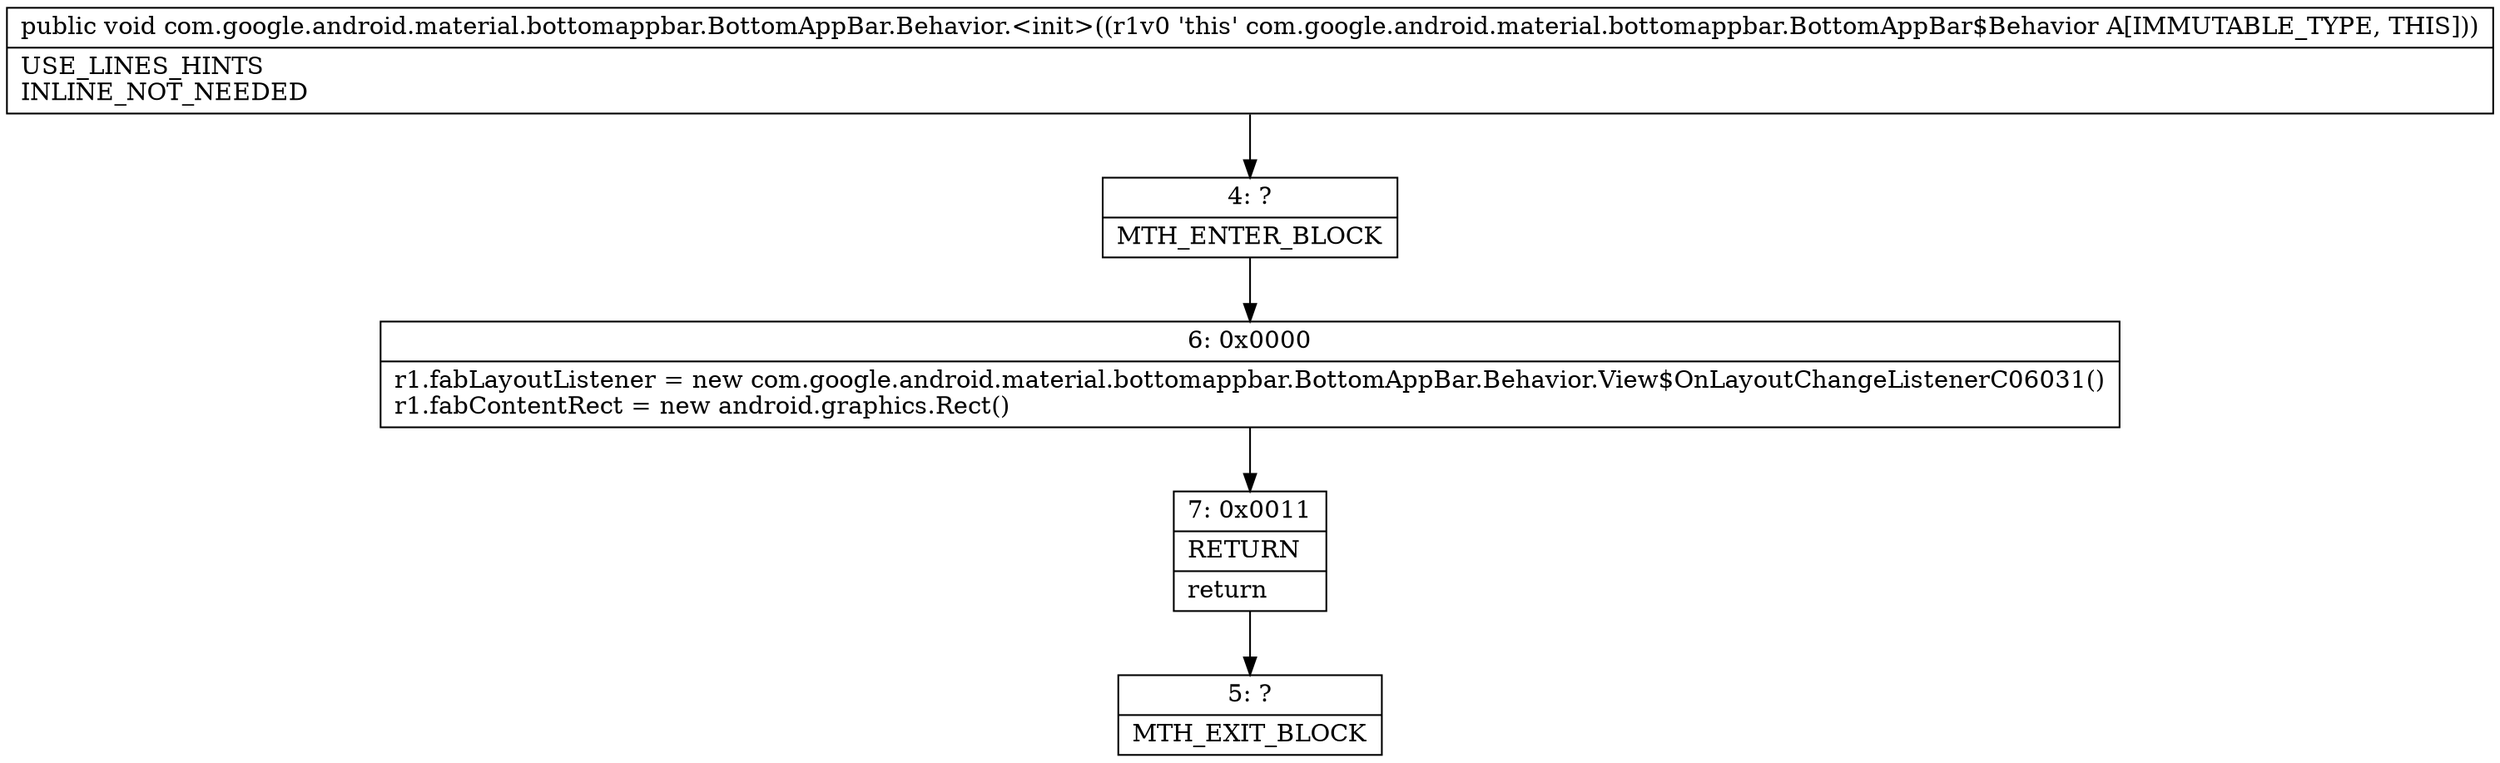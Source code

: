 digraph "CFG forcom.google.android.material.bottomappbar.BottomAppBar.Behavior.\<init\>()V" {
Node_4 [shape=record,label="{4\:\ ?|MTH_ENTER_BLOCK\l}"];
Node_6 [shape=record,label="{6\:\ 0x0000|r1.fabLayoutListener = new com.google.android.material.bottomappbar.BottomAppBar.Behavior.View$OnLayoutChangeListenerC06031()\lr1.fabContentRect = new android.graphics.Rect()\l}"];
Node_7 [shape=record,label="{7\:\ 0x0011|RETURN\l|return\l}"];
Node_5 [shape=record,label="{5\:\ ?|MTH_EXIT_BLOCK\l}"];
MethodNode[shape=record,label="{public void com.google.android.material.bottomappbar.BottomAppBar.Behavior.\<init\>((r1v0 'this' com.google.android.material.bottomappbar.BottomAppBar$Behavior A[IMMUTABLE_TYPE, THIS]))  | USE_LINES_HINTS\lINLINE_NOT_NEEDED\l}"];
MethodNode -> Node_4;Node_4 -> Node_6;
Node_6 -> Node_7;
Node_7 -> Node_5;
}

